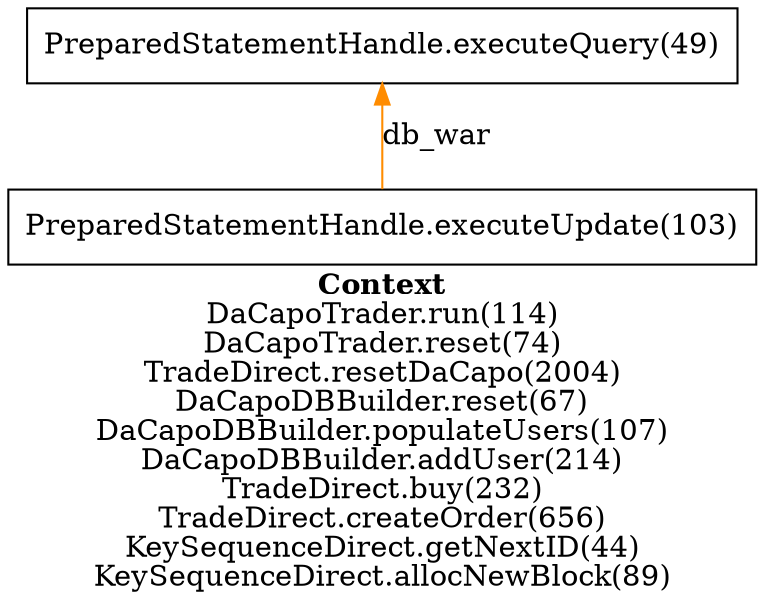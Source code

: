 digraph 1754024567 { 
label=<<font face="Times-Bold">Context</font><br/>DaCapoTrader.run(114)<br/>DaCapoTrader.reset(74)<br/>TradeDirect.resetDaCapo(2004)<br/>DaCapoDBBuilder.reset(67)<br/>DaCapoDBBuilder.populateUsers(107)<br/>DaCapoDBBuilder.addUser(214)<br/>TradeDirect.buy(232)<br/>TradeDirect.createOrder(656)<br/>KeySequenceDirect.getNextID(44)<br/>KeySequenceDirect.allocNewBlock(89)>;rankdir=BT;
1 [label="PreparedStatementHandle.executeUpdate(103)\n", shape=box];
2 [label="PreparedStatementHandle.executeQuery(49)\n", shape=box];
1 -> 2 [label="db_war" color=darkorange];
}

